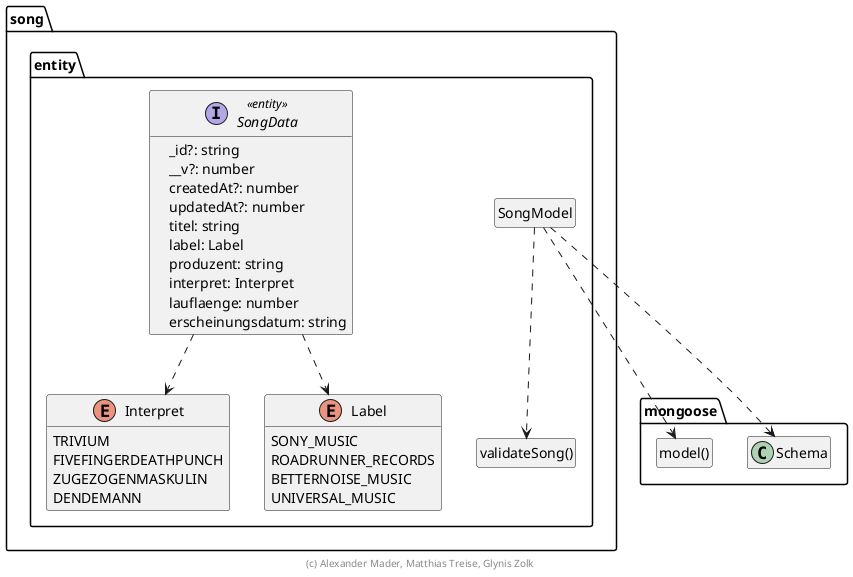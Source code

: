 @startuml Anwendungskern

!pragma useNewPackage
skinparam classAttributeIconSize 2
skinparam componentStyle uml2

package mongoose {
  class Schema

  class "model()" as model
  hide model circle
}

package song.entity {
  class "validateSong()" as validateSong
  hide validateSong circle

  class SongModel
  hide SongModel circle

  SongModel ..> Schema
  SongModel ..> model
  SongModel ..> validateSong

  SongData ..> Interpret
  SongData ..> Label

  enum Interpret {
    TRIVIUM
    FIVEFINGERDEATHPUNCH
	  ZUGEZOGENMASKULIN
  	DENDEMANN
  }

  enum Label {
    SONY_MUSIC
    ROADRUNNER_RECORDS
	  BETTERNOISE_MUSIC
	  UNIVERSAL_MUSIC
  }

  interface SongData <<entity>> {
    + _id?: string
    + __v?: number
    + createdAt?: number
    + updatedAt?: number
    + titel: string
    + label: Label
    + produzent: string
    + interpret: Interpret
    + lauflaenge: number
    + erscheinungsdatum: string
  }
}

hide empty members

footer (c) Alexander Mader, Matthias Treise, Glynis Zolk

@enduml